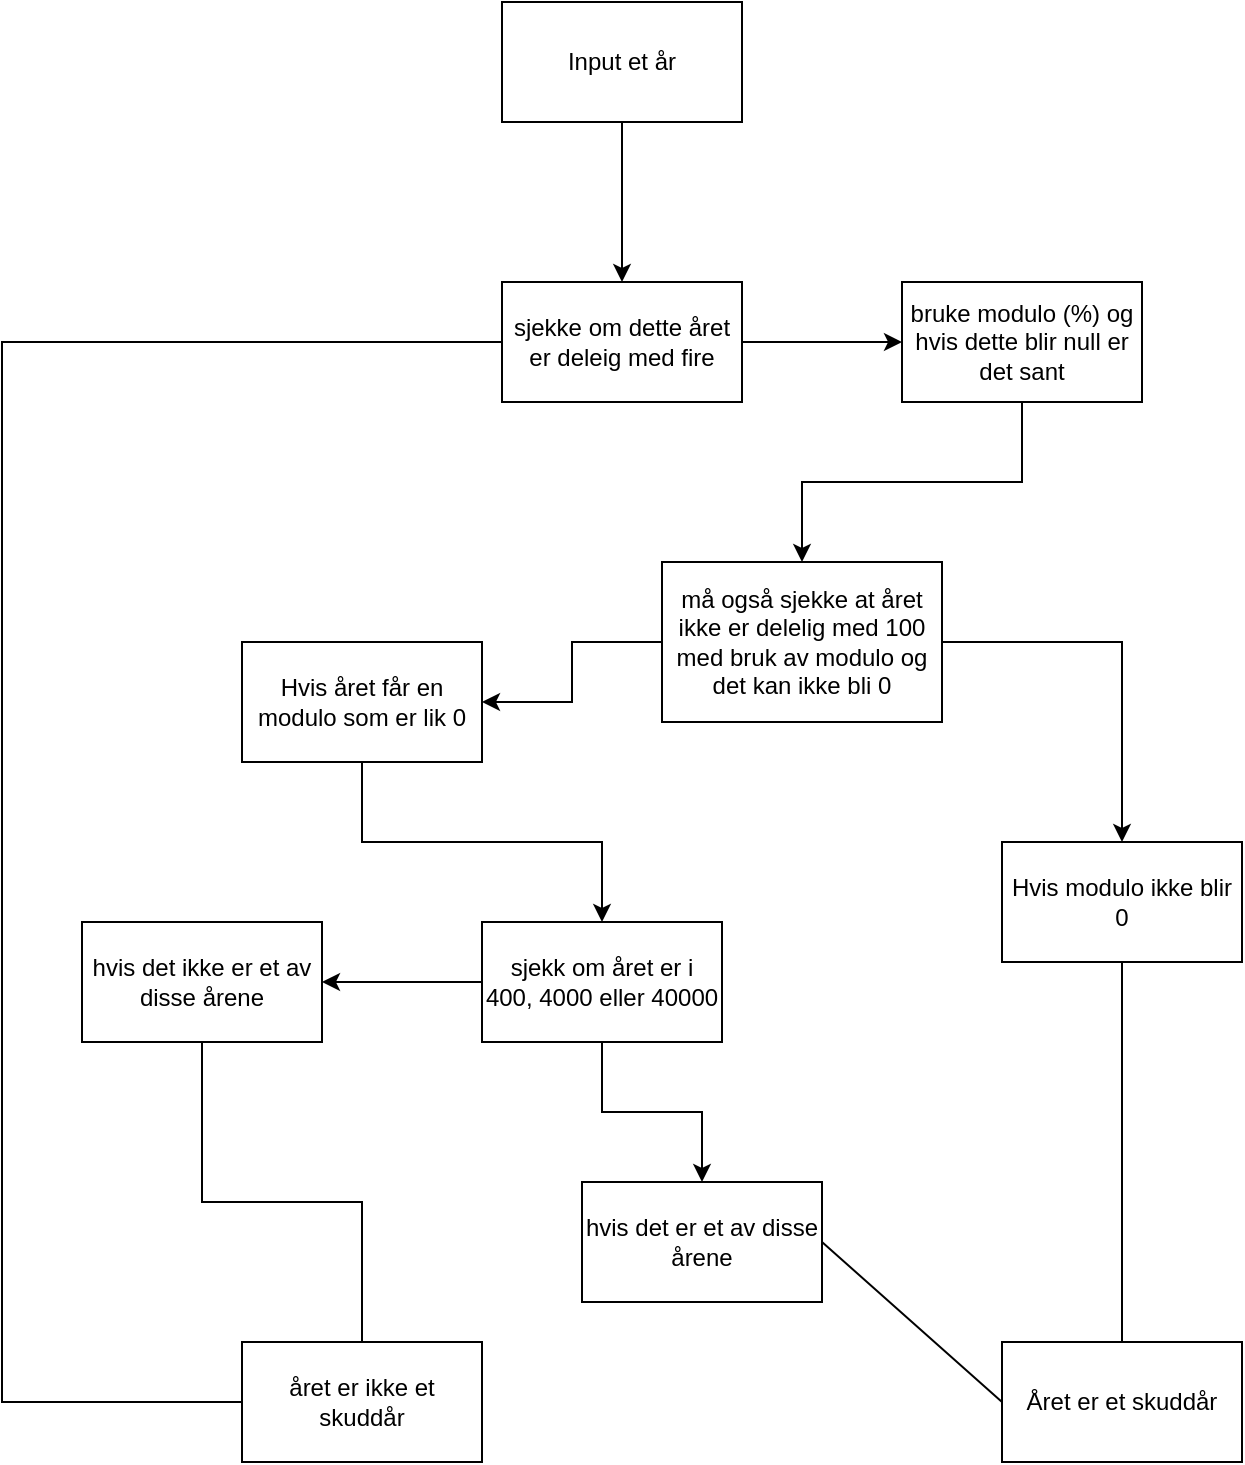 <mxfile version="21.6.9" type="device">
  <diagram name="Page-1" id="r9AfVufj3C5dggXIzybs">
    <mxGraphModel dx="1026" dy="569" grid="1" gridSize="10" guides="1" tooltips="1" connect="1" arrows="1" fold="1" page="1" pageScale="1" pageWidth="827" pageHeight="1169" math="0" shadow="0">
      <root>
        <mxCell id="0" />
        <mxCell id="1" parent="0" />
        <mxCell id="yo8zxVHS-Ab1_4Zdhx0g-3" value="" style="edgeStyle=orthogonalEdgeStyle;rounded=0;orthogonalLoop=1;jettySize=auto;html=1;" edge="1" parent="1" source="yo8zxVHS-Ab1_4Zdhx0g-1" target="yo8zxVHS-Ab1_4Zdhx0g-2">
          <mxGeometry relative="1" as="geometry" />
        </mxCell>
        <mxCell id="yo8zxVHS-Ab1_4Zdhx0g-1" value="Input et år" style="rounded=0;whiteSpace=wrap;html=1;" vertex="1" parent="1">
          <mxGeometry x="330" y="80" width="120" height="60" as="geometry" />
        </mxCell>
        <mxCell id="yo8zxVHS-Ab1_4Zdhx0g-5" value="" style="edgeStyle=orthogonalEdgeStyle;rounded=0;orthogonalLoop=1;jettySize=auto;html=1;" edge="1" parent="1" source="yo8zxVHS-Ab1_4Zdhx0g-2" target="yo8zxVHS-Ab1_4Zdhx0g-4">
          <mxGeometry relative="1" as="geometry" />
        </mxCell>
        <mxCell id="yo8zxVHS-Ab1_4Zdhx0g-2" value="sjekke om dette året er deleig med fire" style="whiteSpace=wrap;html=1;rounded=0;" vertex="1" parent="1">
          <mxGeometry x="330" y="220" width="120" height="60" as="geometry" />
        </mxCell>
        <mxCell id="yo8zxVHS-Ab1_4Zdhx0g-7" value="" style="edgeStyle=orthogonalEdgeStyle;rounded=0;orthogonalLoop=1;jettySize=auto;html=1;" edge="1" parent="1" source="yo8zxVHS-Ab1_4Zdhx0g-4" target="yo8zxVHS-Ab1_4Zdhx0g-6">
          <mxGeometry relative="1" as="geometry" />
        </mxCell>
        <mxCell id="yo8zxVHS-Ab1_4Zdhx0g-4" value="bruke modulo (%) og hvis dette blir null er det sant" style="whiteSpace=wrap;html=1;rounded=0;" vertex="1" parent="1">
          <mxGeometry x="530" y="220" width="120" height="60" as="geometry" />
        </mxCell>
        <mxCell id="yo8zxVHS-Ab1_4Zdhx0g-11" value="" style="edgeStyle=orthogonalEdgeStyle;rounded=0;orthogonalLoop=1;jettySize=auto;html=1;" edge="1" parent="1" source="yo8zxVHS-Ab1_4Zdhx0g-6" target="yo8zxVHS-Ab1_4Zdhx0g-10">
          <mxGeometry relative="1" as="geometry" />
        </mxCell>
        <mxCell id="yo8zxVHS-Ab1_4Zdhx0g-13" value="" style="edgeStyle=orthogonalEdgeStyle;rounded=0;orthogonalLoop=1;jettySize=auto;html=1;" edge="1" parent="1" source="yo8zxVHS-Ab1_4Zdhx0g-6" target="yo8zxVHS-Ab1_4Zdhx0g-12">
          <mxGeometry relative="1" as="geometry" />
        </mxCell>
        <mxCell id="yo8zxVHS-Ab1_4Zdhx0g-6" value="må også sjekke at året ikke er delelig med 100 med bruk av modulo og det kan ikke bli 0" style="whiteSpace=wrap;html=1;rounded=0;" vertex="1" parent="1">
          <mxGeometry x="410" y="360" width="140" height="80" as="geometry" />
        </mxCell>
        <mxCell id="yo8zxVHS-Ab1_4Zdhx0g-10" value="Hvis modulo ikke blir 0" style="whiteSpace=wrap;html=1;rounded=0;" vertex="1" parent="1">
          <mxGeometry x="580" y="500" width="120" height="60" as="geometry" />
        </mxCell>
        <mxCell id="yo8zxVHS-Ab1_4Zdhx0g-24" value="" style="edgeStyle=orthogonalEdgeStyle;rounded=0;orthogonalLoop=1;jettySize=auto;html=1;" edge="1" parent="1" source="yo8zxVHS-Ab1_4Zdhx0g-12" target="yo8zxVHS-Ab1_4Zdhx0g-23">
          <mxGeometry relative="1" as="geometry" />
        </mxCell>
        <mxCell id="yo8zxVHS-Ab1_4Zdhx0g-12" value="Hvis året får en modulo som er lik 0" style="whiteSpace=wrap;html=1;rounded=0;" vertex="1" parent="1">
          <mxGeometry x="200" y="400" width="120" height="60" as="geometry" />
        </mxCell>
        <mxCell id="yo8zxVHS-Ab1_4Zdhx0g-14" value="året er ikke et skuddår" style="rounded=0;whiteSpace=wrap;html=1;" vertex="1" parent="1">
          <mxGeometry x="200" y="750" width="120" height="60" as="geometry" />
        </mxCell>
        <mxCell id="yo8zxVHS-Ab1_4Zdhx0g-15" value="Året er et skuddår" style="rounded=0;whiteSpace=wrap;html=1;" vertex="1" parent="1">
          <mxGeometry x="580" y="750" width="120" height="60" as="geometry" />
        </mxCell>
        <mxCell id="yo8zxVHS-Ab1_4Zdhx0g-16" value="" style="endArrow=none;html=1;rounded=0;exitX=0;exitY=0.5;exitDx=0;exitDy=0;entryX=0;entryY=0.5;entryDx=0;entryDy=0;" edge="1" parent="1" source="yo8zxVHS-Ab1_4Zdhx0g-14" target="yo8zxVHS-Ab1_4Zdhx0g-2">
          <mxGeometry width="50" height="50" relative="1" as="geometry">
            <mxPoint x="110" y="610" as="sourcePoint" />
            <mxPoint x="100" y="230" as="targetPoint" />
            <Array as="points">
              <mxPoint x="80" y="780" />
              <mxPoint x="80" y="250" />
            </Array>
          </mxGeometry>
        </mxCell>
        <mxCell id="yo8zxVHS-Ab1_4Zdhx0g-18" value="" style="endArrow=none;html=1;rounded=0;exitX=0.5;exitY=0;exitDx=0;exitDy=0;entryX=0.5;entryY=1;entryDx=0;entryDy=0;" edge="1" parent="1" source="yo8zxVHS-Ab1_4Zdhx0g-15" target="yo8zxVHS-Ab1_4Zdhx0g-10">
          <mxGeometry width="50" height="50" relative="1" as="geometry">
            <mxPoint x="390" y="430" as="sourcePoint" />
            <mxPoint x="440" y="380" as="targetPoint" />
            <Array as="points">
              <mxPoint x="640" y="600" />
            </Array>
          </mxGeometry>
        </mxCell>
        <mxCell id="yo8zxVHS-Ab1_4Zdhx0g-26" value="" style="edgeStyle=orthogonalEdgeStyle;rounded=0;orthogonalLoop=1;jettySize=auto;html=1;" edge="1" parent="1" source="yo8zxVHS-Ab1_4Zdhx0g-23" target="yo8zxVHS-Ab1_4Zdhx0g-25">
          <mxGeometry relative="1" as="geometry" />
        </mxCell>
        <mxCell id="yo8zxVHS-Ab1_4Zdhx0g-29" value="" style="edgeStyle=orthogonalEdgeStyle;rounded=0;orthogonalLoop=1;jettySize=auto;html=1;" edge="1" parent="1" source="yo8zxVHS-Ab1_4Zdhx0g-23" target="yo8zxVHS-Ab1_4Zdhx0g-28">
          <mxGeometry relative="1" as="geometry" />
        </mxCell>
        <mxCell id="yo8zxVHS-Ab1_4Zdhx0g-23" value="sjekk om året er i 400, 4000 eller 40000" style="whiteSpace=wrap;html=1;rounded=0;" vertex="1" parent="1">
          <mxGeometry x="320" y="540" width="120" height="60" as="geometry" />
        </mxCell>
        <mxCell id="yo8zxVHS-Ab1_4Zdhx0g-25" value="hvis det ikke er et av disse årene" style="whiteSpace=wrap;html=1;rounded=0;" vertex="1" parent="1">
          <mxGeometry x="120" y="540" width="120" height="60" as="geometry" />
        </mxCell>
        <mxCell id="yo8zxVHS-Ab1_4Zdhx0g-27" value="" style="endArrow=none;html=1;rounded=0;entryX=0.5;entryY=0;entryDx=0;entryDy=0;exitX=0.5;exitY=1;exitDx=0;exitDy=0;" edge="1" parent="1" source="yo8zxVHS-Ab1_4Zdhx0g-25" target="yo8zxVHS-Ab1_4Zdhx0g-14">
          <mxGeometry width="50" height="50" relative="1" as="geometry">
            <mxPoint x="390" y="530" as="sourcePoint" />
            <mxPoint x="440" y="480" as="targetPoint" />
            <Array as="points">
              <mxPoint x="180" y="680" />
              <mxPoint x="260" y="680" />
            </Array>
          </mxGeometry>
        </mxCell>
        <mxCell id="yo8zxVHS-Ab1_4Zdhx0g-28" value="hvis det er et av disse årene" style="whiteSpace=wrap;html=1;rounded=0;" vertex="1" parent="1">
          <mxGeometry x="370" y="670" width="120" height="60" as="geometry" />
        </mxCell>
        <mxCell id="yo8zxVHS-Ab1_4Zdhx0g-30" value="" style="endArrow=none;html=1;rounded=0;exitX=1;exitY=0.5;exitDx=0;exitDy=0;entryX=0;entryY=0.5;entryDx=0;entryDy=0;" edge="1" parent="1" source="yo8zxVHS-Ab1_4Zdhx0g-28" target="yo8zxVHS-Ab1_4Zdhx0g-15">
          <mxGeometry width="50" height="50" relative="1" as="geometry">
            <mxPoint x="390" y="530" as="sourcePoint" />
            <mxPoint x="440" y="480" as="targetPoint" />
          </mxGeometry>
        </mxCell>
      </root>
    </mxGraphModel>
  </diagram>
</mxfile>
